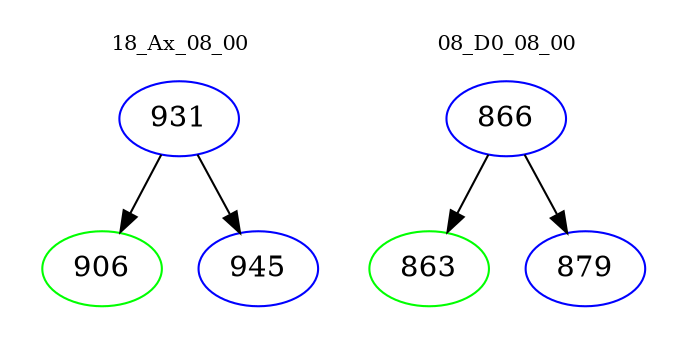 digraph{
subgraph cluster_0 {
color = white
label = "18_Ax_08_00";
fontsize=10;
T0_931 [label="931", color="blue"]
T0_931 -> T0_906 [color="black"]
T0_906 [label="906", color="green"]
T0_931 -> T0_945 [color="black"]
T0_945 [label="945", color="blue"]
}
subgraph cluster_1 {
color = white
label = "08_D0_08_00";
fontsize=10;
T1_866 [label="866", color="blue"]
T1_866 -> T1_863 [color="black"]
T1_863 [label="863", color="green"]
T1_866 -> T1_879 [color="black"]
T1_879 [label="879", color="blue"]
}
}
